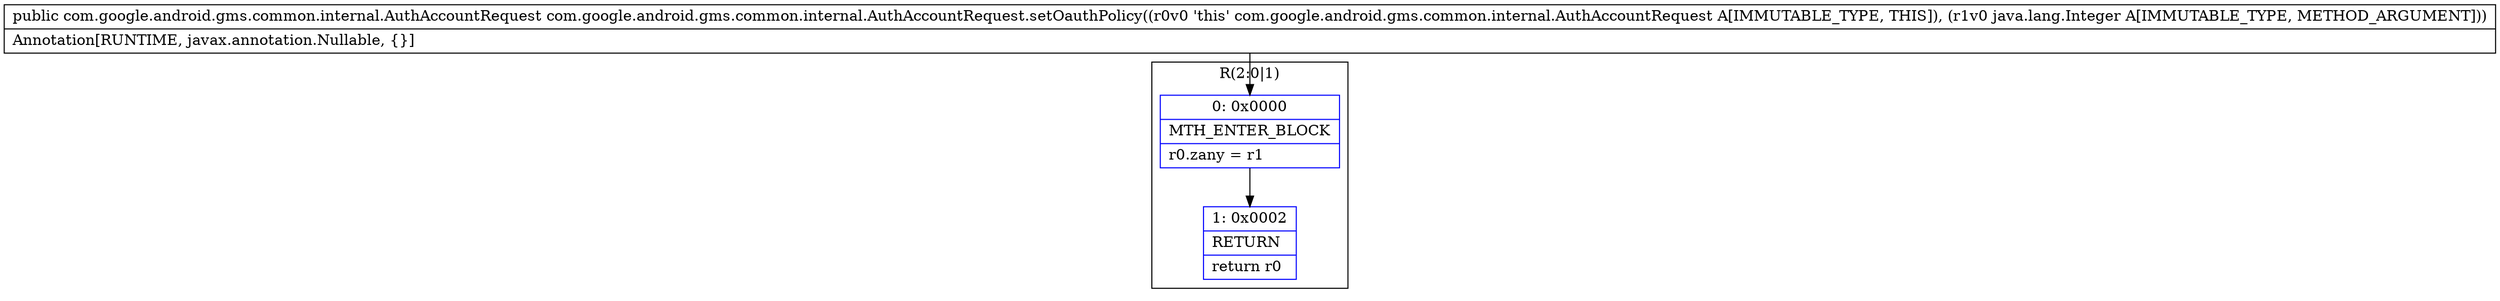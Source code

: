 digraph "CFG forcom.google.android.gms.common.internal.AuthAccountRequest.setOauthPolicy(Ljava\/lang\/Integer;)Lcom\/google\/android\/gms\/common\/internal\/AuthAccountRequest;" {
subgraph cluster_Region_1181103333 {
label = "R(2:0|1)";
node [shape=record,color=blue];
Node_0 [shape=record,label="{0\:\ 0x0000|MTH_ENTER_BLOCK\l|r0.zany = r1\l}"];
Node_1 [shape=record,label="{1\:\ 0x0002|RETURN\l|return r0\l}"];
}
MethodNode[shape=record,label="{public com.google.android.gms.common.internal.AuthAccountRequest com.google.android.gms.common.internal.AuthAccountRequest.setOauthPolicy((r0v0 'this' com.google.android.gms.common.internal.AuthAccountRequest A[IMMUTABLE_TYPE, THIS]), (r1v0 java.lang.Integer A[IMMUTABLE_TYPE, METHOD_ARGUMENT]))  | Annotation[RUNTIME, javax.annotation.Nullable, \{\}]\l}"];
MethodNode -> Node_0;
Node_0 -> Node_1;
}

